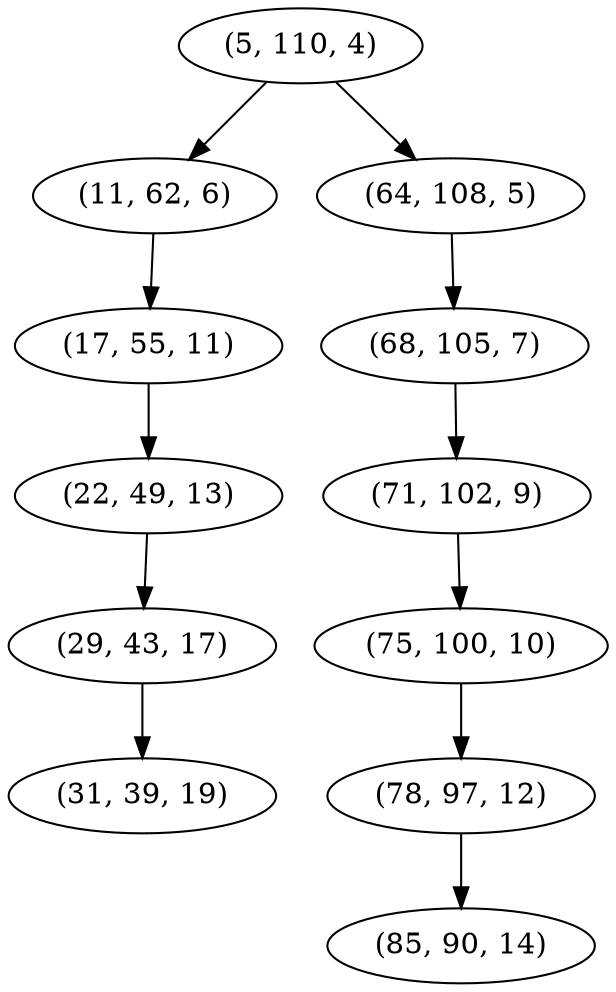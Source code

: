 digraph tree {
    "(5, 110, 4)";
    "(11, 62, 6)";
    "(17, 55, 11)";
    "(22, 49, 13)";
    "(29, 43, 17)";
    "(31, 39, 19)";
    "(64, 108, 5)";
    "(68, 105, 7)";
    "(71, 102, 9)";
    "(75, 100, 10)";
    "(78, 97, 12)";
    "(85, 90, 14)";
    "(5, 110, 4)" -> "(11, 62, 6)";
    "(5, 110, 4)" -> "(64, 108, 5)";
    "(11, 62, 6)" -> "(17, 55, 11)";
    "(17, 55, 11)" -> "(22, 49, 13)";
    "(22, 49, 13)" -> "(29, 43, 17)";
    "(29, 43, 17)" -> "(31, 39, 19)";
    "(64, 108, 5)" -> "(68, 105, 7)";
    "(68, 105, 7)" -> "(71, 102, 9)";
    "(71, 102, 9)" -> "(75, 100, 10)";
    "(75, 100, 10)" -> "(78, 97, 12)";
    "(78, 97, 12)" -> "(85, 90, 14)";
}
